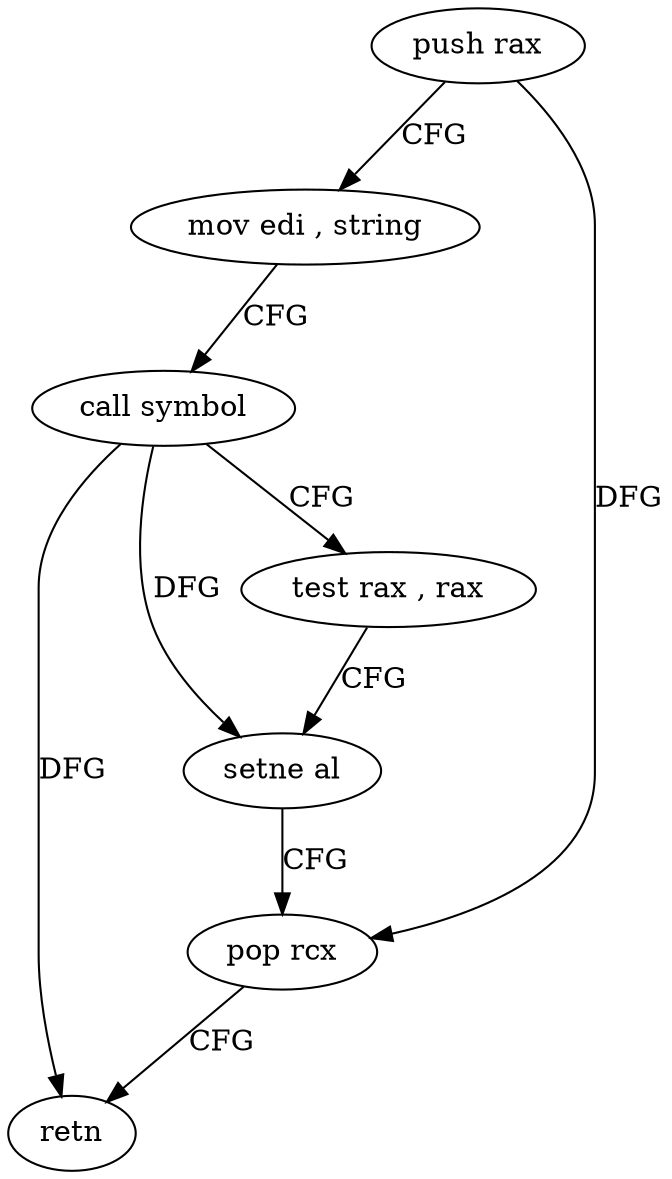 digraph "func" {
"4254976" [label = "push rax" ]
"4254977" [label = "mov edi , string" ]
"4254982" [label = "call symbol" ]
"4254987" [label = "test rax , rax" ]
"4254990" [label = "setne al" ]
"4254993" [label = "pop rcx" ]
"4254994" [label = "retn" ]
"4254976" -> "4254977" [ label = "CFG" ]
"4254976" -> "4254993" [ label = "DFG" ]
"4254977" -> "4254982" [ label = "CFG" ]
"4254982" -> "4254987" [ label = "CFG" ]
"4254982" -> "4254990" [ label = "DFG" ]
"4254982" -> "4254994" [ label = "DFG" ]
"4254987" -> "4254990" [ label = "CFG" ]
"4254990" -> "4254993" [ label = "CFG" ]
"4254993" -> "4254994" [ label = "CFG" ]
}
